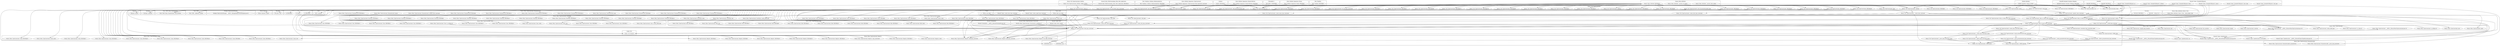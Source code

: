 digraph {
graph [overlap=false]
subgraph cluster_Catalyst {
	label="Catalyst";
	"Catalyst::BEGIN@14";
}
subgraph cluster_MooseX_OneArgNew {
	label="MooseX::OneArgNew";
	"MooseX::OneArgNew::__ANON__[MooseX/OneArgNew.pm:18]";
}
subgraph cluster_TryCatch {
	label="TryCatch";
	"TryCatch::BEGIN@11";
	"TryCatch::_string_to_tc";
}
subgraph cluster_Moose_Meta_TypeConstraint_DuckType {
	label="Moose::Meta::TypeConstraint::DuckType";
	"Moose::Meta::TypeConstraint::DuckType::BEGIN@16";
	"Moose::Meta::TypeConstraint::DuckType::BEGIN@9";
	"Moose::Meta::TypeConstraint::DuckType::create_child_type";
	"Moose::Meta::TypeConstraint::DuckType::BEGIN@15";
	"Moose::Meta::TypeConstraint::DuckType::meta";
	"Moose::Meta::TypeConstraint::DuckType::BEGIN@14";
	"Moose::Meta::TypeConstraint::DuckType::new";
	"Moose::Meta::TypeConstraint::DuckType::BEGIN@10";
	"Moose::Meta::TypeConstraint::DuckType::BEGIN@2";
	"Moose::Meta::TypeConstraint::DuckType::BEGIN@20";
	"Moose::Meta::TypeConstraint::DuckType::BEGIN@13";
	"Moose::Meta::TypeConstraint::DuckType::BEGIN@11";
	"Moose::Meta::TypeConstraint::DuckType::BEGIN@18";
}
subgraph cluster_Moose_Meta_TypeConstraint_Role {
	label="Moose::Meta::TypeConstraint::Role";
	"Moose::Meta::TypeConstraint::Role::BEGIN@15";
	"Moose::Meta::TypeConstraint::Role::BEGIN@11";
	"Moose::Meta::TypeConstraint::Role::BEGIN@17";
	"Moose::Meta::TypeConstraint::Role::BEGIN@9";
	"Moose::Meta::TypeConstraint::Role::BEGIN@14";
	"Moose::Meta::TypeConstraint::Role::BEGIN@10";
	"Moose::Meta::TypeConstraint::Role::BEGIN@2";
	"Moose::Meta::TypeConstraint::Role::BEGIN@13";
	"Moose::Meta::TypeConstraint::Role::new";
	"Moose::Meta::TypeConstraint::Role::meta";
}
subgraph cluster_Moose_Meta_TypeConstraint_Enum {
	label="Moose::Meta::TypeConstraint::Enum";
	"Moose::Meta::TypeConstraint::Enum::BEGIN@14";
	"Moose::Meta::TypeConstraint::Enum::meta";
	"Moose::Meta::TypeConstraint::Enum::BEGIN@9";
	"Moose::Meta::TypeConstraint::Enum::BEGIN@16";
	"Moose::Meta::TypeConstraint::Enum::BEGIN@13";
	"Moose::Meta::TypeConstraint::Enum::BEGIN@10";
	"Moose::Meta::TypeConstraint::Enum::BEGIN@2";
	"Moose::Meta::TypeConstraint::Enum::BEGIN@11";
	"Moose::Meta::TypeConstraint::Enum::new";
}
subgraph cluster_Moose_Meta_TypeConstraint_Parameterized {
	label="Moose::Meta::TypeConstraint::Parameterized";
	"Moose::Meta::TypeConstraint::Parameterized::BEGIN@2";
	"Moose::Meta::TypeConstraint::Parameterized::meta";
	"Moose::Meta::TypeConstraint::Parameterized::BEGIN@10";
	"Moose::Meta::TypeConstraint::Parameterized::BEGIN@17";
	"Moose::Meta::TypeConstraint::Parameterized::BEGIN@13";
	"Moose::Meta::TypeConstraint::Parameterized::BEGIN@9";
	"Moose::Meta::TypeConstraint::Parameterized::compile_type_constraint";
	"Moose::Meta::TypeConstraint::Parameterized::BEGIN@15";
	"Moose::Meta::TypeConstraint::Parameterized::BEGIN@14";
	"Moose::Meta::TypeConstraint::Parameterized::equals";
	"Moose::Meta::TypeConstraint::Parameterized::BEGIN@11";
}
subgraph cluster_Scalar_Util {
	label="Scalar::Util";
	"Scalar::Util::blessed";
}
subgraph cluster_UNIVERSAL {
	label="UNIVERSAL";
	"UNIVERSAL::isa";
	"UNIVERSAL::can";
}
subgraph cluster_Text_Tradition_Collation_RelationshipStore {
	label="Text::Tradition::Collation::RelationshipStore";
	"Text::Tradition::Collation::RelationshipStore::BEGIN@6";
}
subgraph cluster_MooseX_Types {
	label="MooseX::Types";
	"MooseX::Types::create_arged_type_constraint";
	"MooseX::Types::create_base_type_constraint";
}
subgraph cluster_warnings {
	label="warnings";
	"warnings::unimport";
}
subgraph cluster_MooseX_Types_TypeDecorator {
	label="MooseX::Types::TypeDecorator";
	"MooseX::Types::TypeDecorator::__ANON__[MooseX/Types/TypeDecorator.pm:29]";
	"MooseX::Types::TypeDecorator::AUTOLOAD";
	"MooseX::Types::TypeDecorator::__ANON__[MooseX/Types/TypeDecorator.pm:30]";
	"MooseX::Types::TypeDecorator::isa";
	"MooseX::Types::TypeDecorator::__ANON__[MooseX/Types/TypeDecorator.pm:53]";
}
subgraph cluster_XSLoader {
	label="XSLoader";
	"XSLoader::load";
}
subgraph cluster_Parse_Method_Signatures_TypeConstraint {
	label="Parse::Method::Signatures::TypeConstraint";
	"Parse::Method::Signatures::TypeConstraint::find_registered_constraint";
}
subgraph cluster_Parse_Method_Signatures_Param {
	label="Parse::Method::Signatures::Param";
	"Parse::Method::Signatures::Param::BEGIN@4";
}
subgraph cluster_Parse_Method_Signatures_ParamCollection {
	label="Parse::Method::Signatures::ParamCollection";
	"Parse::Method::Signatures::ParamCollection::BEGIN@5";
}
subgraph cluster_Moose_Role {
	label="Moose::Role";
	"Moose::Role::init_meta";
}
subgraph cluster_MooseX_Types_CheckedUtilExports {
	label="MooseX::Types::CheckedUtilExports";
	"MooseX::Types::CheckedUtilExports::subtype";
	"MooseX::Types::CheckedUtilExports::as";
	"MooseX::Types::CheckedUtilExports::from";
	"MooseX::Types::CheckedUtilExports::class_type";
	"MooseX::Types::CheckedUtilExports::role_type";
	"MooseX::Types::CheckedUtilExports::coerce";
}
subgraph cluster_Moose {
	label="Moose";
	"Moose::init_meta";
}
subgraph cluster_Throwable_X {
	label="Throwable::X";
	"Throwable::X::BEGIN@9";
}
subgraph cluster_Moose_Meta_TypeConstraint_Registry {
	label="Moose::Meta::TypeConstraint::Registry";
	"Moose::Meta::TypeConstraint::Registry::BEGIN@11";
	"Moose::Meta::TypeConstraint::Registry::type_constraints";
	"Moose::Meta::TypeConstraint::Registry::meta";
	"Moose::Meta::TypeConstraint::Registry::BEGIN@12";
	"Moose::Meta::TypeConstraint::Registry::add_type_constraint";
	"Moose::Meta::TypeConstraint::Registry::BEGIN@3";
	"Moose::Meta::TypeConstraint::Registry::get_type_constraint";
	"Moose::Meta::TypeConstraint::Registry::BEGIN@10";
	"Moose::Meta::TypeConstraint::Registry::has_type_constraint";
	"Moose::Meta::TypeConstraint::Registry::BEGIN@16";
	"Moose::Meta::TypeConstraint::Registry::BEGIN@14";
}
subgraph cluster_re {
	label="re";
	"re::BEGIN@4";
	"re::import";
	"re::BEGIN@5";
}
subgraph cluster_Module_Runtime {
	label="Module::Runtime";
	"Module::Runtime::require_module";
}
subgraph cluster_Exporter {
	label="Exporter";
	"Exporter::import";
}
subgraph cluster_KiokuDB_Backend_Serialize_Delegate {
	label="KiokuDB::Backend::Serialize::Delegate";
	"KiokuDB::Backend::Serialize::Delegate::BEGIN@6";
}
subgraph cluster_Moose_Meta_Attribute {
	label="Moose::Meta::Attribute";
	"Moose::Meta::Attribute::_process_does_option";
	"Moose::Meta::Attribute::BEGIN@24";
	"Moose::Meta::Attribute::_process_isa_option";
}
subgraph cluster_MooseX_Meta_TypeConstraint_Structured {
	label="MooseX::Meta::TypeConstraint::Structured";
	"MooseX::Meta::TypeConstraint::Structured::is_subtype_of";
}
subgraph cluster_Moose_Util_TypeConstraints_Builtins {
	label="Moose::Util::TypeConstraints::Builtins";
	"Moose::Util::TypeConstraints::Builtins::define_builtins";
}
subgraph cluster_Text_Tradition {
	label="Text::Tradition";
	"Text::Tradition::BEGIN@8";
}
subgraph cluster_MooseX_Types_Base {
	label="MooseX::Types::Base";
	"MooseX::Types::Base::import";
}
subgraph cluster_Moose_Meta_TypeConstraint_Union {
	label="Moose::Meta::TypeConstraint::Union";
	"Moose::Meta::TypeConstraint::Union::BEGIN@11";
	"Moose::Meta::TypeConstraint::Union::new";
	"Moose::Meta::TypeConstraint::Union::BEGIN@16";
	"Moose::Meta::TypeConstraint::Union::meta";
	"Moose::Meta::TypeConstraint::Union::BEGIN@17";
	"Moose::Meta::TypeConstraint::Union::BEGIN@12";
	"Moose::Meta::TypeConstraint::Union::BEGIN@10";
	"Moose::Meta::TypeConstraint::Union::BEGIN@19";
	"Moose::Meta::TypeConstraint::Union::BEGIN@14";
	"Moose::Meta::TypeConstraint::Union::BEGIN@3";
}
subgraph cluster_Moose_Meta_TypeCoercion {
	label="Moose::Meta::TypeCoercion";
	"Moose::Meta::TypeCoercion::compile_type_coercion";
	"Moose::Meta::TypeCoercion::new";
}
subgraph cluster_Moose_Meta_TypeConstraint_Class {
	label="Moose::Meta::TypeConstraint::Class";
	"Moose::Meta::TypeConstraint::Class::BEGIN@15";
	"Moose::Meta::TypeConstraint::Class::BEGIN@10";
	"Moose::Meta::TypeConstraint::Class::BEGIN@14";
	"Moose::Meta::TypeConstraint::Class::new";
	"Moose::Meta::TypeConstraint::Class::meta";
	"Moose::Meta::TypeConstraint::Class::create_child_type";
	"Moose::Meta::TypeConstraint::Class::BEGIN@2";
	"Moose::Meta::TypeConstraint::Class::is_subtype_of";
	"Moose::Meta::TypeConstraint::Class::BEGIN@17";
	"Moose::Meta::TypeConstraint::Class::BEGIN@9";
	"Moose::Meta::TypeConstraint::Class::BEGIN@13";
	"Moose::Meta::TypeConstraint::Class::BEGIN@11";
}
subgraph cluster_MooseX_Role_WithOverloading_Meta_Role_Application {
	label="MooseX::Role::WithOverloading::Meta::Role::Application";
	"MooseX::Role::WithOverloading::Meta::Role::Application::BEGIN@12";
}
subgraph cluster_Package_DeprecationManager {
	label="Package::DeprecationManager";
	"Package::DeprecationManager::__ANON__[Package/DeprecationManager.pm:61]";
}
subgraph cluster_Class_MOP_Mixin_HasAttributes {
	label="Class::MOP::Mixin::HasAttributes";
	"Class::MOP::Mixin::HasAttributes::add_attribute";
}
subgraph cluster_Moose_Meta_TypeConstraint {
	label="Moose::Meta::TypeConstraint";
	"Moose::Meta::TypeConstraint::__ANON__[Moose/Meta/TypeConstraint.pm:16]";
	"Moose::Meta::TypeConstraint::has_coercion";
	"Moose::Meta::TypeConstraint::is_subtype_of";
	"Moose::Meta::TypeConstraint::__ANON__[Moose/Meta/TypeConstraint.pm:15]";
	"Moose::Meta::TypeConstraint::is_a_type_of";
	"Moose::Meta::TypeConstraint::coercion";
	"Moose::Meta::TypeConstraint::name";
	"Moose::Meta::TypeConstraint::create_child_type";
	"Moose::Meta::TypeConstraint::equals";
	"Moose::Meta::TypeConstraint::new";
}
subgraph cluster_KiokuDB {
	label="KiokuDB";
	"KiokuDB::BEGIN@13";
	"KiokuDB::BEGIN@10";
}
subgraph cluster_Moose_Exporter {
	label="Moose::Exporter";
	"Moose::Exporter::import";
}
subgraph cluster_Moose_Util_TypeConstraints {
	label="Moose::Util::TypeConstraints";
	"Moose::Util::TypeConstraints::list_all_builtin_type_constraints";
	"Moose::Util::TypeConstraints::BEGIN@12";
	"Moose::Util::TypeConstraints::BEGIN@673";
	"Moose::Util::TypeConstraints::role_type";
	"Moose::Util::TypeConstraints::create_type_constraint_union";
	"Moose::Util::TypeConstraints::subtype";
	"Moose::Util::TypeConstraints::BEGIN@35";
	"Moose::Util::TypeConstraints::list_all_type_constraints";
	"Moose::Util::TypeConstraints::BEGIN@36";
	"Moose::Util::TypeConstraints::find_or_parse_type_constraint";
	"Moose::Util::TypeConstraints::where";
	"Moose::Util::TypeConstraints::create_parameterized_type_constraint";
	"Moose::Util::TypeConstraints::find_type_constraint";
	"Moose::Util::TypeConstraints::_install_type_coercions";
	"Moose::Util::TypeConstraints::type";
	"Moose::Util::TypeConstraints::_detect_type_constraint_union";
	"Moose::Util::TypeConstraints::BEGIN@38";
	"Moose::Util::TypeConstraints::enum";
	"Moose::Util::TypeConstraints::class_type";
	"Moose::Util::TypeConstraints::BEGIN@694";
	"Moose::Util::TypeConstraints::create_class_type_constraint";
	"Moose::Util::TypeConstraints::find_or_create_type_constraint";
	"Moose::Util::TypeConstraints::CORE:qr";
	"Moose::Util::TypeConstraints::duck_type";
	"Moose::Util::TypeConstraints::from";
	"Moose::Util::TypeConstraints::_detect_parameterized_type_constraint";
	"Moose::Util::TypeConstraints::_create_type_constraint";
	"Moose::Util::TypeConstraints::_create_type_constraint_union";
	"Moose::Util::TypeConstraints::BEGIN@41";
	"Moose::Util::TypeConstraints::create_enum_type_constraint";
	"Moose::Util::TypeConstraints::BEGIN@31";
	"Moose::Util::TypeConstraints::BEGIN@39";
	"Moose::Util::TypeConstraints::BEGIN@667";
	"Moose::Util::TypeConstraints::BEGIN@13";
	"Moose::Util::TypeConstraints::inline_as";
	"Moose::Util::TypeConstraints::CORE:match";
	"Moose::Util::TypeConstraints::BEGIN@11";
	"Moose::Util::TypeConstraints::_parse_type_constraint_union";
	"Moose::Util::TypeConstraints::_parse_parameterized_type_constraint";
	"Moose::Util::TypeConstraints::add_parameterizable_type";
	"Moose::Util::TypeConstraints::as";
	"Moose::Util::TypeConstraints::BEGIN@10";
	"Moose::Util::TypeConstraints::CORE:subst";
	"Moose::Util::TypeConstraints::BEGIN@32";
	"Moose::Util::TypeConstraints::BEGIN@40";
	"Moose::Util::TypeConstraints::BEGIN@614";
	"Moose::Util::TypeConstraints::BEGIN@3";
	"Moose::Util::TypeConstraints::find_or_create_isa_type_constraint";
	"Moose::Util::TypeConstraints::create_duck_type_constraint";
	"Moose::Util::TypeConstraints::BEGIN@42";
	"Moose::Util::TypeConstraints::CORE:regcomp";
	"Moose::Util::TypeConstraints::get_type_constraint_registry";
	"Moose::Util::TypeConstraints::_create_parameterized_type_constraint";
	"Moose::Util::TypeConstraints::BEGIN@33";
	"Moose::Util::TypeConstraints::create_role_type_constraint";
	"Moose::Util::TypeConstraints::BEGIN@34";
	"Moose::Util::TypeConstraints::via";
	"Moose::Util::TypeConstraints::get_all_parameterizable_types";
	"Moose::Util::TypeConstraints::BEGIN@37";
	"Moose::Util::TypeConstraints::coerce";
	"Moose::Util::TypeConstraints::message";
	"Moose::Util::TypeConstraints::find_or_create_does_type_constraint";
	"Moose::Util::TypeConstraints::normalize_type_constraint_name";
	"Moose::Util::TypeConstraints::BEGIN@68";
	"Moose::Util::TypeConstraints::BEGIN@678";
	"Moose::Util::TypeConstraints::register_type_constraint";
}
subgraph cluster_Moose_Meta_Attribute_Native_Trait {
	label="Moose::Meta::Attribute::Native::Trait";
	"Moose::Meta::Attribute::Native::Trait::_check_helper_type";
}
subgraph cluster_Moose_Meta_TypeConstraint_Parameterizable {
	label="Moose::Meta::TypeConstraint::Parameterizable";
	"Moose::Meta::TypeConstraint::Parameterizable::_parse_type_parameter";
	"Moose::Meta::TypeConstraint::Parameterizable::parameterize";
}
subgraph cluster_strict {
	label="strict";
	"strict::unimport";
}
subgraph cluster_Class_MOP {
	label="Class::MOP";
	"Class::MOP::_definition_context";
}
"MooseX::Types::CheckedUtilExports::role_type" -> "Moose::Util::TypeConstraints::role_type";
"Moose::Role::init_meta" -> "Moose::Util::TypeConstraints::role_type";
"Moose::Util::TypeConstraints::BEGIN@42" -> "Moose::Meta::TypeConstraint::Registry::BEGIN@16";
"MooseX::Types::create_base_type_constraint" -> "Moose::Util::TypeConstraints::find_type_constraint";
"Moose::init_meta" -> "Moose::Util::TypeConstraints::find_type_constraint";
"Moose::Util::TypeConstraints::Builtins::define_builtins" -> "Moose::Util::TypeConstraints::find_type_constraint";
"Moose::Meta::TypeConstraint::is_a_type_of" -> "Moose::Util::TypeConstraints::find_type_constraint";
"Moose::Meta::TypeConstraint::DuckType::new" -> "Moose::Util::TypeConstraints::find_type_constraint";
"MooseX::Types::Base::import" -> "Moose::Util::TypeConstraints::find_type_constraint";
"Moose::Meta::TypeConstraint::Class::is_subtype_of" -> "Moose::Util::TypeConstraints::find_type_constraint";
"Moose::Meta::TypeConstraint::equals" -> "Moose::Util::TypeConstraints::find_type_constraint";
"Moose::Role::init_meta" -> "Moose::Util::TypeConstraints::find_type_constraint";
"Moose::Meta::TypeConstraint::Role::new" -> "Moose::Util::TypeConstraints::find_type_constraint";
"MooseX::Meta::TypeConstraint::Structured::is_subtype_of" -> "Moose::Util::TypeConstraints::find_type_constraint";
"Moose::Meta::TypeConstraint::is_subtype_of" -> "Moose::Util::TypeConstraints::find_type_constraint";
"Moose::Meta::TypeConstraint::Class::new" -> "Moose::Util::TypeConstraints::find_type_constraint";
"Moose::Util::TypeConstraints::find_or_parse_type_constraint" -> "Moose::Util::TypeConstraints::find_type_constraint";
"Moose::Meta::TypeConstraint::Enum::new" -> "Moose::Util::TypeConstraints::find_type_constraint";
"Moose::Util::TypeConstraints::_install_type_coercions" -> "Moose::Util::TypeConstraints::find_type_constraint";
"Parse::Method::Signatures::Param::BEGIN@4" -> "Moose::Util::TypeConstraints::find_type_constraint";
"MooseX::OneArgNew::__ANON__[MooseX/OneArgNew.pm:18]" -> "Moose::Util::TypeConstraints::find_type_constraint";
"Moose::Meta::TypeConstraint::Parameterized::equals" -> "Moose::Util::TypeConstraints::find_type_constraint";
"Moose::Util::TypeConstraints::BEGIN@36" -> "Moose::Meta::TypeConstraint::Class::BEGIN@11";
"TryCatch::BEGIN@11" -> "Moose::Util::TypeConstraints::class_type";
"Moose::init_meta" -> "Moose::Util::TypeConstraints::class_type";
"MooseX::Types::CheckedUtilExports::class_type" -> "Moose::Util::TypeConstraints::class_type";
"Module::Runtime::require_module" -> "Moose::Util::TypeConstraints::duck_type";
"Catalyst::BEGIN@14" -> "Moose::Util::TypeConstraints::duck_type";
"Moose::Util::TypeConstraints::find_type_constraint" -> "MooseX::Types::TypeDecorator::isa";
"Moose::Meta::Attribute::BEGIN@24" -> "Moose::Util::TypeConstraints::BEGIN@39";
"Moose::Util::TypeConstraints::BEGIN@33" -> "Moose::Meta::TypeConstraint::Union::meta";
"Moose::Util::TypeConstraints::BEGIN@614" -> "re::BEGIN@5";
"Moose::Util::TypeConstraints::BEGIN@38" -> "Moose::Meta::TypeConstraint::Enum::BEGIN@2";
"Moose::Util::TypeConstraints::find_type_constraint" -> "Scalar::Util::blessed";
"Moose::Util::TypeConstraints::_create_type_constraint" -> "Scalar::Util::blessed";
"Moose::Util::TypeConstraints::add_parameterizable_type" -> "Scalar::Util::blessed";
"Moose::Util::TypeConstraints::subtype" -> "Scalar::Util::blessed";
"Parse::Method::Signatures::Param::BEGIN@4" -> "Moose::Util::TypeConstraints::add_parameterizable_type";
"MooseX::Types::CheckedUtilExports::as" -> "Moose::Util::TypeConstraints::as";
"Text::Tradition::BEGIN@8" -> "Moose::Util::TypeConstraints::as";
"Module::Runtime::require_module" -> "Moose::Util::TypeConstraints::as";
"Throwable::X::BEGIN@9" -> "Moose::Util::TypeConstraints::as";
"Moose::Util::TypeConstraints::Builtins::define_builtins" -> "Moose::Util::TypeConstraints::as";
"Catalyst::BEGIN@14" -> "Moose::Util::TypeConstraints::as";
"Moose::Util::TypeConstraints::duck_type" -> "Moose::Util::TypeConstraints::create_duck_type_constraint";
"Moose::Util::TypeConstraints::BEGIN@39" -> "Moose::Meta::TypeConstraint::DuckType::BEGIN@2";
"Moose::Util::TypeConstraints::BEGIN@36" -> "Moose::Meta::TypeConstraint::Class::BEGIN@14";
"Moose::Util::TypeConstraints::_install_type_coercions" -> "Moose::Meta::TypeConstraint::coercion";
"Moose::Util::TypeConstraints::find_or_parse_type_constraint" -> "Moose::Util::TypeConstraints::create_type_constraint_union";
"Moose::Util::TypeConstraints::BEGIN@33" -> "Moose::Meta::TypeConstraint::Union::BEGIN@10";
"Moose::Util::TypeConstraints::BEGIN@39" -> "Moose::Meta::TypeConstraint::DuckType::BEGIN@9";
"Moose::Meta::Attribute::BEGIN@24" -> "Moose::Util::TypeConstraints::list_all_type_constraints";
"Moose::Util::TypeConstraints::Builtins::define_builtins" -> "Moose::Util::TypeConstraints::type";
"Moose::Util::TypeConstraints::BEGIN@37" -> "Moose::Meta::TypeConstraint::Role::BEGIN@9";
"Moose::Util::TypeConstraints::create_type_constraint_union" -> "Moose::Util::TypeConstraints::_create_type_constraint_union";
"Moose::Util::TypeConstraints::_create_type_constraint" -> "Moose::Meta::TypeConstraint::DuckType::create_child_type";
"Moose::Meta::Attribute::BEGIN@24" -> "Moose::Util::TypeConstraints::BEGIN@10";
"Moose::Util::TypeConstraints::BEGIN@38" -> "Moose::Meta::TypeConstraint::Enum::BEGIN@13";
"Moose::Util::TypeConstraints::create_parameterized_type_constraint" -> "Moose::Util::TypeConstraints::_create_parameterized_type_constraint";
"Moose::Util::TypeConstraints::BEGIN@39" -> "Class::MOP::_definition_context";
"Moose::Util::TypeConstraints::BEGIN@38" -> "Class::MOP::_definition_context";
"Moose::Util::TypeConstraints::BEGIN@42" -> "Class::MOP::_definition_context";
"Moose::Util::TypeConstraints::BEGIN@33" -> "Class::MOP::_definition_context";
"Moose::Util::TypeConstraints::BEGIN@36" -> "Class::MOP::_definition_context";
"Moose::Util::TypeConstraints::BEGIN@34" -> "Class::MOP::_definition_context";
"Moose::Util::TypeConstraints::BEGIN@37" -> "Class::MOP::_definition_context";
"Moose::Util::TypeConstraints::BEGIN@42" -> "Moose::Meta::TypeConstraint::Registry::BEGIN@3";
"Moose::Meta::Attribute::BEGIN@24" -> "Moose::Util::TypeConstraints::BEGIN@34";
"Moose::Util::TypeConstraints::list_all_type_constraints" -> "Moose::Meta::TypeConstraint::Registry::type_constraints";
"Moose::Util::TypeConstraints::BEGIN@39" -> "Moose::Meta::TypeConstraint::DuckType::BEGIN@16";
"Moose::Meta::Attribute::BEGIN@24" -> "Moose::Util::TypeConstraints::BEGIN@673";
"Moose::Util::TypeConstraints::BEGIN@33" -> "Moose::Meta::TypeConstraint::Union::BEGIN@19";
"Moose::Util::TypeConstraints::Builtins::define_builtins" -> "Moose::Util::TypeConstraints::inline_as";
"Moose::Util::TypeConstraints::_create_type_constraint_union" -> "Moose::Util::TypeConstraints::_parse_type_constraint_union";
"Moose::Util::TypeConstraints::BEGIN@36" -> "Moose::Meta::TypeConstraint::Class::meta";
"Moose::Util::TypeConstraints::_create_type_constraint_union" -> "Moose::Meta::TypeConstraint::Union::new";
"Moose::Meta::Attribute::BEGIN@24" -> "Moose::Util::TypeConstraints::BEGIN@12";
"Moose::Util::TypeConstraints::create_class_type_constraint" -> "Moose::Meta::TypeConstraint::Registry::add_type_constraint";
"Moose::Util::TypeConstraints::_create_type_constraint" -> "Moose::Meta::TypeConstraint::Registry::add_type_constraint";
"Moose::Util::TypeConstraints::create_role_type_constraint" -> "Moose::Meta::TypeConstraint::Registry::add_type_constraint";
"Moose::Util::TypeConstraints::register_type_constraint" -> "Moose::Meta::TypeConstraint::Registry::add_type_constraint";
"Moose::Util::TypeConstraints::find_or_parse_type_constraint" -> "Moose::Meta::TypeConstraint::Registry::add_type_constraint";
"Moose::Util::TypeConstraints::find_or_parse_type_constraint" -> "Moose::Util::TypeConstraints::_detect_parameterized_type_constraint";
"Moose::Meta::Attribute::BEGIN@24" -> "Moose::Util::TypeConstraints::BEGIN@41";
"Moose::Util::TypeConstraints::BEGIN@42" -> "Moose::Meta::TypeConstraint::Registry::BEGIN@11";
"Moose::Util::TypeConstraints::create_duck_type_constraint" -> "Moose::Meta::TypeConstraint::DuckType::new";
"Moose::Util::TypeConstraints::BEGIN@36" -> "Moose::Meta::TypeConstraint::Class::BEGIN@17";
"Moose::Util::TypeConstraints::BEGIN@38" -> "Moose::Meta::TypeConstraint::Enum::BEGIN@11";
"Moose::Meta::Attribute::BEGIN@24" -> "Moose::Util::TypeConstraints::BEGIN@32";
"Moose::Meta::Attribute::BEGIN@24" -> "Moose::Util::TypeConstraints::BEGIN@614";
"Moose::Util::TypeConstraints::BEGIN@42" -> "Moose::Meta::TypeConstraint::Registry::meta";
"Moose::Util::TypeConstraints::BEGIN@34" -> "Moose::Meta::TypeConstraint::Parameterized::BEGIN@13";
"Moose::Util::TypeConstraints::role_type" -> "Moose::Util::TypeConstraints::create_role_type_constraint";
"Moose::Util::TypeConstraints::find_or_create_does_type_constraint" -> "Moose::Util::TypeConstraints::create_role_type_constraint";
"KiokuDB::BEGIN@13" -> "Moose::Util::TypeConstraints::via";
"KiokuDB::BEGIN@10" -> "Moose::Util::TypeConstraints::via";
"Module::Runtime::require_module" -> "Moose::Util::TypeConstraints::via";
"Parse::Method::Signatures::ParamCollection::BEGIN@5" -> "Moose::Util::TypeConstraints::via";
"KiokuDB::Backend::Serialize::Delegate::BEGIN@6" -> "Moose::Util::TypeConstraints::via";
"Moose::Util::TypeConstraints::_create_type_constraint" -> "Moose::Meta::TypeConstraint::create_child_type";
"Text::Tradition::BEGIN@8" -> "Moose::Util::TypeConstraints::where";
"Module::Runtime::require_module" -> "Moose::Util::TypeConstraints::where";
"Throwable::X::BEGIN@9" -> "Moose::Util::TypeConstraints::where";
"Parse::Method::Signatures::ParamCollection::BEGIN@5" -> "Moose::Util::TypeConstraints::where";
"Moose::Util::TypeConstraints::Builtins::define_builtins" -> "Moose::Util::TypeConstraints::where";
"Moose::Util::TypeConstraints::find_or_parse_type_constraint" -> "Moose::Util::TypeConstraints::create_parameterized_type_constraint";
"Moose::Meta::Attribute::BEGIN@24" -> "Moose::Util::TypeConstraints::BEGIN@38";
"Moose::Meta::Attribute::BEGIN@24" -> "Moose::Util::TypeConstraints::BEGIN@694";
"Moose::Util::TypeConstraints::subtype" -> "Moose::Util::TypeConstraints::_create_type_constraint";
"Moose::Util::TypeConstraints::type" -> "Moose::Util::TypeConstraints::_create_type_constraint";
"Moose::Util::TypeConstraints::BEGIN@39" -> "Moose::Meta::TypeConstraint::DuckType::BEGIN@14";
"Moose::Util::TypeConstraints::create_enum_type_constraint" -> "Moose::Meta::TypeConstraint::Enum::new";
"Moose::Util::TypeConstraints::_parse_type_constraint_union" -> "Moose::Util::TypeConstraints::CORE:regcomp";
"Moose::Util::TypeConstraints::_detect_type_constraint_union" -> "Moose::Util::TypeConstraints::CORE:regcomp";
"Moose::Util::TypeConstraints::_detect_parameterized_type_constraint" -> "Moose::Util::TypeConstraints::CORE:regcomp";
"Moose::Util::TypeConstraints::_parse_parameterized_type_constraint" -> "Moose::Util::TypeConstraints::CORE:regcomp";
"Moose::Meta::Attribute::BEGIN@24" -> "Moose::Util::TypeConstraints::CORE:regcomp";
"Moose::Util::TypeConstraints::BEGIN@39" -> "Moose::Meta::TypeConstraint::DuckType::BEGIN@20";
"Moose::Util::TypeConstraints::BEGIN@39" -> "Moose::Meta::TypeConstraint::DuckType::meta";
"Moose::Util::TypeConstraints::BEGIN@37" -> "Moose::Meta::TypeConstraint::Role::BEGIN@13";
"Moose::Util::TypeConstraints::BEGIN@37" -> "Moose::Meta::TypeConstraint::Role::BEGIN@11";
"Moose::Util::TypeConstraints::BEGIN@34" -> "Moose::Meta::TypeConstraint::Parameterized::BEGIN@11";
"Moose::Util::TypeConstraints::_create_parameterized_type_constraint" -> "Moose::Meta::TypeConstraint::Parameterizable::parameterize";
"Moose::Util::TypeConstraints::create_class_type_constraint" -> "MooseX::Types::TypeDecorator::__ANON__[MooseX/Types/TypeDecorator.pm:30]";
"Moose::Util::TypeConstraints::_create_type_constraint" -> "MooseX::Types::TypeDecorator::__ANON__[MooseX/Types/TypeDecorator.pm:30]";
"Moose::Util::TypeConstraints::create_role_type_constraint" -> "MooseX::Types::TypeDecorator::__ANON__[MooseX/Types/TypeDecorator.pm:30]";
"Moose::Util::TypeConstraints::find_or_parse_type_constraint" -> "MooseX::Types::TypeDecorator::__ANON__[MooseX/Types/TypeDecorator.pm:30]";
"Moose::Util::TypeConstraints::find_or_create_isa_type_constraint" -> "MooseX::Types::TypeDecorator::__ANON__[MooseX/Types/TypeDecorator.pm:30]";
"Moose::Util::TypeConstraints::BEGIN@34" -> "Moose::Meta::TypeConstraint::Parameterized::BEGIN@17";
"Moose::Util::TypeConstraints::_install_type_coercions" -> "Moose::Meta::TypeCoercion::new";
"Moose::Meta::TypeConstraint::Parameterized::compile_type_constraint" -> "Moose::Util::TypeConstraints::get_all_parameterizable_types";
"Moose::Util::TypeConstraints::BEGIN@33" -> "Moose::Meta::TypeConstraint::Union::BEGIN@3";
"Moose::Meta::Attribute::BEGIN@24" -> "Moose::Util::TypeConstraints::BEGIN@36";
"Moose::Meta::Attribute::BEGIN@24" -> "Moose::Util::TypeConstraints::CORE:qr";
"Moose::Util::TypeConstraints::enum" -> "Moose::Util::TypeConstraints::create_enum_type_constraint";
"Moose::Util::TypeConstraints::create_parameterized_type_constraint" -> "Moose::Util::TypeConstraints::_parse_parameterized_type_constraint";
"Moose::Util::TypeConstraints::BEGIN@614" -> "XSLoader::load";
"Moose::Util::TypeConstraints::BEGIN@37" -> "Moose::Meta::TypeConstraint::Role::BEGIN@15";
"Moose::Util::TypeConstraints::BEGIN@33" -> "Moose::Meta::TypeConstraint::Union::BEGIN@17";
"Moose::Util::TypeConstraints::BEGIN@39" -> "Moose::Meta::TypeConstraint::DuckType::BEGIN@11";
"Moose::Util::TypeConstraints::_install_type_coercions" -> "Moose::Meta::TypeConstraint::has_coercion";
"Moose::Util::TypeConstraints::BEGIN@39" -> "Moose::Meta::TypeConstraint::DuckType::BEGIN@13";
"Moose::Util::TypeConstraints::BEGIN@38" -> "Moose::Meta::TypeConstraint::Enum::BEGIN@16";
"Moose::Util::TypeConstraints::BEGIN@34" -> "Moose::Meta::TypeConstraint::Parameterized::BEGIN@10";
"Moose::Util::TypeConstraints::CORE:subst" -> "MooseX::Types::TypeDecorator::__ANON__[MooseX/Types/TypeDecorator.pm:29]";
"Moose::Util::TypeConstraints::CORE:match" -> "MooseX::Types::TypeDecorator::__ANON__[MooseX/Types/TypeDecorator.pm:29]";
"Moose::Meta::Attribute::_process_does_option" -> "Moose::Util::TypeConstraints::find_or_create_does_type_constraint";
"Moose::Util::TypeConstraints::BEGIN@13" -> "Moose::Exporter::import";
"Moose::Meta::TypeCoercion::compile_type_coercion" -> "Moose::Util::TypeConstraints::find_or_parse_type_constraint";
"Moose::Util::TypeConstraints::find_or_create_type_constraint" -> "Moose::Util::TypeConstraints::find_or_parse_type_constraint";
"Moose::Util::TypeConstraints::_create_type_constraint_union" -> "Moose::Util::TypeConstraints::find_or_parse_type_constraint";
"Moose::Util::TypeConstraints::find_or_create_does_type_constraint" -> "Moose::Util::TypeConstraints::find_or_parse_type_constraint";
"Moose::Util::TypeConstraints::find_or_create_isa_type_constraint" -> "Moose::Util::TypeConstraints::find_or_parse_type_constraint";
"Moose::Util::TypeConstraints::BEGIN@12" -> "Exporter::import";
"Moose::Util::TypeConstraints::BEGIN@11" -> "Exporter::import";
"Moose::Util::TypeConstraints::BEGIN@34" -> "Moose::Meta::TypeConstraint::Parameterized::BEGIN@2";
"Moose::Util::TypeConstraints::_create_type_constraint_union" -> "Moose::Util::TypeConstraints::_detect_type_constraint_union";
"Moose::Util::TypeConstraints::find_or_parse_type_constraint" -> "Moose::Util::TypeConstraints::_detect_type_constraint_union";
"Moose::Meta::Attribute::BEGIN@24" -> "Moose::Util::TypeConstraints::BEGIN@13";
"Moose::Util::TypeConstraints::BEGIN@33" -> "Moose::Meta::TypeConstraint::Union::BEGIN@16";
"Moose::Util::TypeConstraints::BEGIN@38" -> "Moose::Meta::TypeConstraint::Enum::BEGIN@14";
"Moose::Util::TypeConstraints::BEGIN@42" -> "Moose::Meta::TypeConstraint::Registry::BEGIN@10";
"MooseX::Types::CheckedUtilExports::subtype" -> "Moose::Util::TypeConstraints::subtype";
"Text::Tradition::BEGIN@8" -> "Moose::Util::TypeConstraints::subtype";
"Module::Runtime::require_module" -> "Moose::Util::TypeConstraints::subtype";
"Throwable::X::BEGIN@9" -> "Moose::Util::TypeConstraints::subtype";
"Moose::Util::TypeConstraints::Builtins::define_builtins" -> "Moose::Util::TypeConstraints::subtype";
"Catalyst::BEGIN@14" -> "Moose::Util::TypeConstraints::subtype";
"Moose::Meta::Attribute::BEGIN@24" -> "Moose::Util::TypeConstraints::BEGIN@35";
"Moose::Util::TypeConstraints::_create_parameterized_type_constraint" -> "UNIVERSAL::can";
"Moose::Util::TypeConstraints::BEGIN@68" -> "strict::unimport";
"KiokuDB::BEGIN@13" -> "Moose::Util::TypeConstraints::from";
"KiokuDB::BEGIN@10" -> "Moose::Util::TypeConstraints::from";
"Module::Runtime::require_module" -> "Moose::Util::TypeConstraints::from";
"MooseX::Types::CheckedUtilExports::from" -> "Moose::Util::TypeConstraints::from";
"KiokuDB::Backend::Serialize::Delegate::BEGIN@6" -> "Moose::Util::TypeConstraints::from";
"Moose::Util::TypeConstraints::BEGIN@39" -> "Moose::Meta::TypeConstraint::DuckType::BEGIN@18";
"Moose::Util::TypeConstraints::create_class_type_constraint" -> "Moose::Meta::TypeConstraint::Registry::get_type_constraint";
"Moose::Util::TypeConstraints::_create_type_constraint" -> "Moose::Meta::TypeConstraint::Registry::get_type_constraint";
"Moose::Util::TypeConstraints::create_parameterized_type_constraint" -> "Moose::Meta::TypeConstraint::Registry::get_type_constraint";
"Moose::Util::TypeConstraints::find_type_constraint" -> "Moose::Meta::TypeConstraint::Registry::get_type_constraint";
"Moose::Util::TypeConstraints::create_role_type_constraint" -> "Moose::Meta::TypeConstraint::Registry::get_type_constraint";
"Moose::Util::TypeConstraints::BEGIN@34" -> "Moose::Meta::TypeConstraint::Parameterized::BEGIN@15";
"Moose::Util::TypeConstraints::BEGIN@31" -> "Package::DeprecationManager::__ANON__[Package/DeprecationManager.pm:61]";
"Moose::Util::TypeConstraints::BEGIN@37" -> "Moose::Meta::TypeConstraint::Role::BEGIN@17";
"Moose::Util::TypeConstraints::normalize_type_constraint_name" -> "Moose::Util::TypeConstraints::CORE:subst";
"Moose::Util::TypeConstraints::create_parameterized_type_constraint" -> "Moose::Meta::TypeConstraint::Registry::has_type_constraint";
"Moose::Util::TypeConstraints::find_type_constraint" -> "Moose::Meta::TypeConstraint::Registry::has_type_constraint";
"Moose::Meta::Attribute::BEGIN@24" -> "Moose::Util::TypeConstraints::BEGIN@40";
"MooseX::Role::WithOverloading::Meta::Role::Application::BEGIN@12" -> "Moose::Util::TypeConstraints::list_all_builtin_type_constraints";
"Moose::Util::TypeConstraints::BEGIN@38" -> "Moose::Meta::TypeConstraint::Enum::BEGIN@9";
"Moose::Util::TypeConstraints::BEGIN@673" -> "warnings::unimport";
"Moose::Util::TypeConstraints::BEGIN@694" -> "warnings::unimport";
"Moose::Util::TypeConstraints::BEGIN@667" -> "warnings::unimport";
"Moose::Util::TypeConstraints::BEGIN@678" -> "warnings::unimport";
"Moose::Util::TypeConstraints::class_type" -> "Moose::Util::TypeConstraints::create_class_type_constraint";
"Moose::Util::TypeConstraints::find_or_create_isa_type_constraint" -> "Moose::Util::TypeConstraints::create_class_type_constraint";
"MooseX::Types::create_arged_type_constraint" -> "Moose::Util::TypeConstraints::find_or_create_type_constraint";
"Moose::Meta::Attribute::Native::Trait::_check_helper_type" -> "Moose::Util::TypeConstraints::find_or_create_type_constraint";
"Moose::Util::TypeConstraints::create_role_type_constraint" -> "Moose::Meta::TypeConstraint::Role::new";
"Moose::Util::TypeConstraints::BEGIN@33" -> "Moose::Meta::TypeConstraint::Union::BEGIN@11";
"Moose::Util::TypeConstraints::BEGIN@36" -> "Moose::Meta::TypeConstraint::Class::BEGIN@15";
"Moose::Util::TypeConstraints::BEGIN@34" -> "Moose::Meta::TypeConstraint::Parameterized::BEGIN@14";
"Moose::Util::TypeConstraints::BEGIN@37" -> "Moose::Meta::TypeConstraint::Role::meta";
"Moose::Util::TypeConstraints::BEGIN@42" -> "Moose::Meta::TypeConstraint::Registry::BEGIN@12";
"Parse::Method::Signatures::TypeConstraint::find_registered_constraint" -> "Moose::Util::TypeConstraints::get_type_constraint_registry";
"Parse::Method::Signatures::Param::BEGIN@4" -> "Moose::Util::TypeConstraints::get_type_constraint_registry";
"Moose::Meta::Attribute::BEGIN@24" -> "Moose::Util::TypeConstraints::BEGIN@33";
"Moose::Util::TypeConstraints::BEGIN@39" -> "Class::MOP::Mixin::HasAttributes::add_attribute";
"Moose::Util::TypeConstraints::BEGIN@38" -> "Class::MOP::Mixin::HasAttributes::add_attribute";
"Moose::Util::TypeConstraints::BEGIN@42" -> "Class::MOP::Mixin::HasAttributes::add_attribute";
"Moose::Util::TypeConstraints::BEGIN@33" -> "Class::MOP::Mixin::HasAttributes::add_attribute";
"Moose::Util::TypeConstraints::BEGIN@36" -> "Class::MOP::Mixin::HasAttributes::add_attribute";
"Moose::Util::TypeConstraints::BEGIN@34" -> "Class::MOP::Mixin::HasAttributes::add_attribute";
"Moose::Util::TypeConstraints::BEGIN@37" -> "Class::MOP::Mixin::HasAttributes::add_attribute";
"Text::Tradition::Collation::RelationshipStore::BEGIN@6" -> "Moose::Util::TypeConstraints::enum";
"Module::Runtime::require_module" -> "Moose::Util::TypeConstraints::enum";
"Moose::Util::TypeConstraints::find_type_constraint" -> "UNIVERSAL::isa";
"Moose::Util::TypeConstraints::add_parameterizable_type" -> "UNIVERSAL::isa";
"Moose::Meta::Attribute::BEGIN@24" -> "Moose::Util::TypeConstraints::BEGIN@667";
"Moose::Util::TypeConstraints::BEGIN@34" -> "Moose::Meta::TypeConstraint::Parameterized::BEGIN@9";
"Moose::Meta::Attribute::BEGIN@24" -> "Moose::Util::TypeConstraints::BEGIN@42";
"Moose::Util::TypeConstraints::create_class_type_constraint" -> "Moose::Meta::TypeConstraint::Class::new";
"Text::Tradition::BEGIN@8" -> "Moose::Util::TypeConstraints::message";
"Parse::Method::Signatures::ParamCollection::BEGIN@5" -> "Moose::Util::TypeConstraints::message";
"Moose::Util::TypeConstraints::BEGIN@36" -> "Moose::Meta::TypeConstraint::Class::BEGIN@2";
"Moose::Util::TypeConstraints::coerce" -> "Moose::Util::TypeConstraints::_install_type_coercions";
"Moose::Util::TypeConstraints::CORE:subst" -> "Moose::Meta::TypeConstraint::__ANON__[Moose/Meta/TypeConstraint.pm:15]";
"Moose::Util::TypeConstraints::BEGIN@33" -> "Moose::Meta::TypeConstraint::Union::BEGIN@12";
"Moose::Util::TypeConstraints::BEGIN@38" -> "Moose::Meta::TypeConstraint::Enum::BEGIN@10";
"Moose::Util::TypeConstraints::BEGIN@37" -> "Moose::Meta::TypeConstraint::Role::BEGIN@14";
"Moose::Util::TypeConstraints::BEGIN@38" -> "Moose::Meta::TypeConstraint::Enum::meta";
"Moose::Util::TypeConstraints::_parse_type_constraint_union" -> "Moose::Util::TypeConstraints::CORE:match";
"Moose::Util::TypeConstraints::_create_type_constraint" -> "Moose::Util::TypeConstraints::CORE:match";
"Moose::Util::TypeConstraints::_detect_type_constraint_union" -> "Moose::Util::TypeConstraints::CORE:match";
"Moose::Util::TypeConstraints::_parse_parameterized_type_constraint" -> "Moose::Util::TypeConstraints::CORE:match";
"Moose::Util::TypeConstraints::_detect_parameterized_type_constraint" -> "Moose::Util::TypeConstraints::CORE:match";
"Moose::Util::TypeConstraints::BEGIN@34" -> "Moose::Meta::TypeConstraint::Parameterized::meta";
"Moose::Util::TypeConstraints::_create_type_constraint" -> "Moose::Util::TypeConstraints::find_or_create_isa_type_constraint";
"Moose::Meta::Attribute::_process_isa_option" -> "Moose::Util::TypeConstraints::find_or_create_isa_type_constraint";
"Moose::Meta::TypeConstraint::Parameterizable::_parse_type_parameter" -> "Moose::Util::TypeConstraints::find_or_create_isa_type_constraint";
"TryCatch::_string_to_tc" -> "Moose::Util::TypeConstraints::find_or_create_isa_type_constraint";
"Moose::Meta::Attribute::BEGIN@24" -> "Moose::Util::TypeConstraints::BEGIN@37";
"Moose::Meta::Attribute::BEGIN@24" -> "Moose::Util::TypeConstraints::BEGIN@31";
"Moose::Util::TypeConstraints::BEGIN@39" -> "Moose::Meta::TypeConstraint::DuckType::BEGIN@15";
"Moose::Util::TypeConstraints::BEGIN@37" -> "Moose::Meta::TypeConstraint::Role::BEGIN@10";
"Moose::Util::TypeConstraints::BEGIN@42" -> "Moose::Meta::TypeConstraint::Registry::BEGIN@14";
"Moose::Meta::Attribute::BEGIN@24" -> "Moose::Util::TypeConstraints::BEGIN@3";
"Moose::Util::TypeConstraints::find_or_parse_type_constraint" -> "Moose::Util::TypeConstraints::normalize_type_constraint_name";
"Moose::Util::TypeConstraints::duck_type" -> "Moose::Util::TypeConstraints::register_type_constraint";
"Moose::Util::TypeConstraints::enum" -> "Moose::Util::TypeConstraints::register_type_constraint";
"Parse::Method::Signatures::Param::BEGIN@4" -> "Moose::Util::TypeConstraints::register_type_constraint";
"MooseX::Types::TypeDecorator::__ANON__[MooseX/Types/TypeDecorator.pm:53]" -> "Moose::Util::TypeConstraints::register_type_constraint";
"Moose::Util::TypeConstraints::_create_type_constraint" -> "Moose::Meta::TypeConstraint::Class::create_child_type";
"Moose::Util::TypeConstraints::register_type_constraint" -> "Moose::Meta::TypeConstraint::name";
"Moose::Util::TypeConstraints::BEGIN@33" -> "Moose::Meta::TypeConstraint::Union::BEGIN@14";
"Moose::Util::TypeConstraints::find_or_create_isa_type_constraint" -> "Moose::Meta::TypeConstraint::__ANON__[Moose/Meta/TypeConstraint.pm:16]";
"Moose::Util::TypeConstraints::find_or_create_type_constraint" -> "Moose::Meta::TypeConstraint::__ANON__[Moose/Meta/TypeConstraint.pm:16]";
"Moose::Util::TypeConstraints::_create_type_constraint" -> "Moose::Meta::TypeConstraint::__ANON__[Moose/Meta/TypeConstraint.pm:16]";
"Moose::Util::TypeConstraints::_create_type_constraint_union" -> "Moose::Meta::TypeConstraint::__ANON__[Moose/Meta/TypeConstraint.pm:16]";
"Moose::Util::TypeConstraints::find_or_parse_type_constraint" -> "Moose::Meta::TypeConstraint::__ANON__[Moose/Meta/TypeConstraint.pm:16]";
"Moose::Util::TypeConstraints::find_or_create_does_type_constraint" -> "Moose::Meta::TypeConstraint::__ANON__[Moose/Meta/TypeConstraint.pm:16]";
"Moose::Util::TypeConstraints::BEGIN@39" -> "Moose::Meta::TypeConstraint::DuckType::BEGIN@10";
"Moose::Util::TypeConstraints::BEGIN@36" -> "Moose::Meta::TypeConstraint::Class::BEGIN@13";
"Moose::Meta::Attribute::BEGIN@24" -> "Moose::Util::TypeConstraints::BEGIN@11";
"Moose::Util::TypeConstraints::_create_type_constraint" -> "Moose::Meta::TypeConstraint::new";
"Moose::Util::TypeConstraints::BEGIN@36" -> "Moose::Meta::TypeConstraint::Class::BEGIN@10";
"KiokuDB::BEGIN@13" -> "Moose::Util::TypeConstraints::coerce";
"KiokuDB::BEGIN@10" -> "Moose::Util::TypeConstraints::coerce";
"Module::Runtime::require_module" -> "Moose::Util::TypeConstraints::coerce";
"MooseX::Types::CheckedUtilExports::coerce" -> "Moose::Util::TypeConstraints::coerce";
"KiokuDB::Backend::Serialize::Delegate::BEGIN@6" -> "Moose::Util::TypeConstraints::coerce";
"Moose::Util::TypeConstraints::BEGIN@37" -> "Moose::Meta::TypeConstraint::Role::BEGIN@2";
"Moose::Util::TypeConstraints::BEGIN@614" -> "re::import";
"Moose::Util::TypeConstraints::_create_type_constraint" -> "MooseX::Types::TypeDecorator::AUTOLOAD";
"Moose::Util::TypeConstraints::_install_type_coercions" -> "MooseX::Types::TypeDecorator::AUTOLOAD";
"Moose::Util::TypeConstraints::BEGIN@36" -> "Moose::Meta::TypeConstraint::Class::BEGIN@9";
"Moose::Util::TypeConstraints::BEGIN@614" -> "re::BEGIN@4";
"Moose::Meta::Attribute::BEGIN@24" -> "Moose::Util::TypeConstraints::BEGIN@678";
"Moose::Meta::Attribute::BEGIN@24" -> "Moose::Util::TypeConstraints::BEGIN@68";
}
